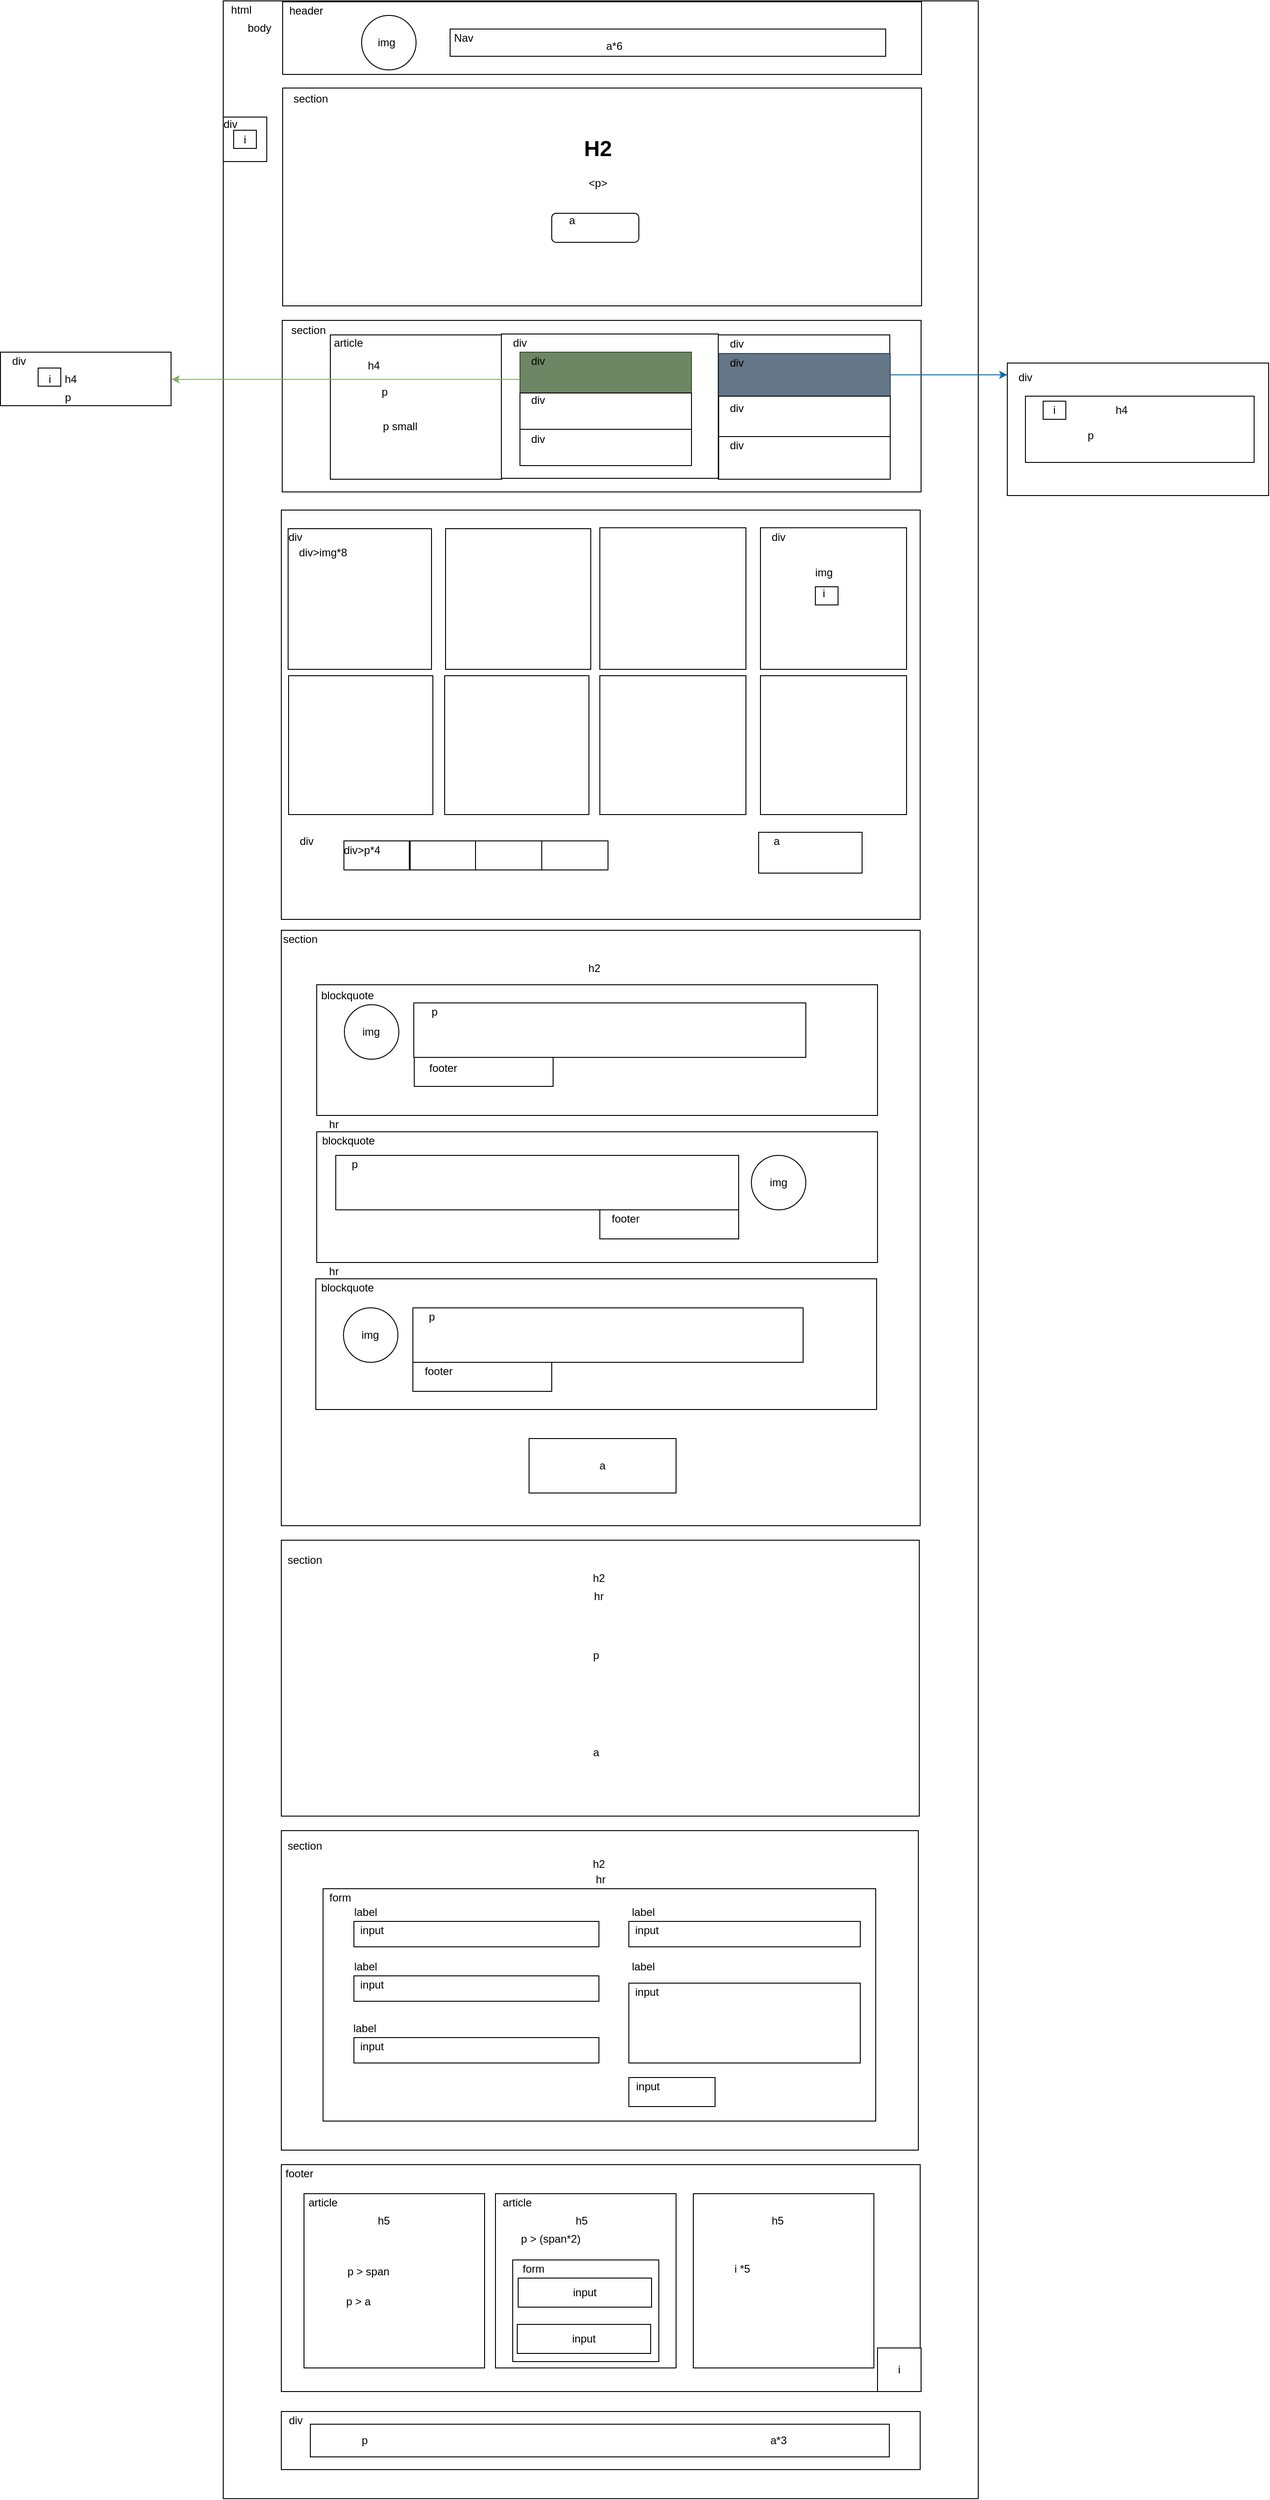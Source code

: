 <mxfile version="12.4.0" type="device" pages="1"><diagram id="jw4157N4gSQxqg-bA2Rz" name="Page-1"><mxGraphModel dx="1421" dy="632" grid="1" gridSize="16" guides="1" tooltips="1" connect="1" arrows="1" fold="1" page="1" pageScale="1" pageWidth="827" pageHeight="1169" background="none" math="0" shadow="0"><root><mxCell id="0"/><mxCell id="1" parent="0"/><mxCell id="0xpjQowOnuDC-dilG_Ei-204" value="" style="rounded=0;whiteSpace=wrap;html=1;shadow=0;glass=0;comic=0;" vertex="1" parent="1"><mxGeometry width="832" height="2752" as="geometry"/></mxCell><mxCell id="0xpjQowOnuDC-dilG_Ei-2" value="" style="rounded=0;whiteSpace=wrap;html=1;" vertex="1" parent="1"><mxGeometry x="65.5" y="1" width="704" height="80" as="geometry"/></mxCell><mxCell id="0xpjQowOnuDC-dilG_Ei-3" value="" style="rounded=0;whiteSpace=wrap;html=1;glass=0;shadow=0;comic=0;" vertex="1" parent="1"><mxGeometry x="65.5" y="96" width="704" height="240" as="geometry"/></mxCell><mxCell id="0xpjQowOnuDC-dilG_Ei-5" value="section" style="text;html=1;align=center;verticalAlign=middle;resizable=0;points=[];;autosize=1;" vertex="1" parent="1"><mxGeometry x="64" y="100" width="64" height="16" as="geometry"/></mxCell><mxCell id="0xpjQowOnuDC-dilG_Ei-6" value="" style="ellipse;whiteSpace=wrap;html=1;aspect=fixed;" vertex="1" parent="1"><mxGeometry x="152.5" y="16" width="60" height="60" as="geometry"/></mxCell><mxCell id="0xpjQowOnuDC-dilG_Ei-7" value="" style="rounded=0;whiteSpace=wrap;html=1;" vertex="1" parent="1"><mxGeometry x="250" y="31" width="480" height="30" as="geometry"/></mxCell><mxCell id="0xpjQowOnuDC-dilG_Ei-8" value="img" style="text;html=1;strokeColor=none;fillColor=none;align=center;verticalAlign=middle;whiteSpace=wrap;rounded=0;" vertex="1" parent="1"><mxGeometry x="160" y="36" width="40" height="20" as="geometry"/></mxCell><mxCell id="0xpjQowOnuDC-dilG_Ei-9" value="Nav" style="text;html=1;strokeColor=none;fillColor=none;align=center;verticalAlign=middle;whiteSpace=wrap;rounded=0;" vertex="1" parent="1"><mxGeometry x="250" y="31" width="30" height="20" as="geometry"/></mxCell><mxCell id="0xpjQowOnuDC-dilG_Ei-10" value="a*6" style="text;html=1;strokeColor=none;fillColor=none;align=center;verticalAlign=middle;whiteSpace=wrap;rounded=0;" vertex="1" parent="1"><mxGeometry x="413" y="36" width="36" height="28" as="geometry"/></mxCell><mxCell id="0xpjQowOnuDC-dilG_Ei-13" value="html" style="text;html=1;strokeColor=none;fillColor=none;align=center;verticalAlign=middle;whiteSpace=wrap;rounded=0;shadow=0;glass=0;comic=0;" vertex="1" parent="1"><mxGeometry width="40" height="20" as="geometry"/></mxCell><mxCell id="0xpjQowOnuDC-dilG_Ei-14" value="body" style="text;html=1;strokeColor=none;fillColor=none;align=center;verticalAlign=middle;whiteSpace=wrap;rounded=0;shadow=0;glass=0;comic=0;" vertex="1" parent="1"><mxGeometry x="20" y="20" width="40" height="20" as="geometry"/></mxCell><mxCell id="0xpjQowOnuDC-dilG_Ei-15" value="header" style="text;html=1;align=center;verticalAlign=middle;resizable=0;points=[];;autosize=1;" vertex="1" parent="1"><mxGeometry x="65.5" y="1" width="50" height="20" as="geometry"/></mxCell><mxCell id="0xpjQowOnuDC-dilG_Ei-17" value="&lt;h1 align=&quot;center&quot;&gt;H2&lt;/h1&gt;&lt;p align=&quot;center&quot;&gt;&amp;lt;p&amp;gt;&lt;/p&gt;" style="text;html=1;strokeColor=none;fillColor=none;spacing=5;spacingTop=-20;whiteSpace=wrap;overflow=hidden;rounded=0;shadow=0;glass=0;comic=0;align=center;" vertex="1" parent="1"><mxGeometry x="263" y="143" width="300" height="120" as="geometry"/></mxCell><mxCell id="0xpjQowOnuDC-dilG_Ei-20" value="" style="rounded=1;whiteSpace=wrap;html=1;shadow=0;glass=0;comic=0;" vertex="1" parent="1"><mxGeometry x="362" y="234" width="96" height="32" as="geometry"/></mxCell><mxCell id="0xpjQowOnuDC-dilG_Ei-21" value="a" style="text;html=1;strokeColor=none;fillColor=none;align=center;verticalAlign=middle;whiteSpace=wrap;rounded=0;shadow=0;glass=0;comic=0;" vertex="1" parent="1"><mxGeometry x="359" y="234" width="51" height="16" as="geometry"/></mxCell><mxCell id="0xpjQowOnuDC-dilG_Ei-22" value="" style="rounded=0;whiteSpace=wrap;html=1;shadow=0;glass=0;comic=0;" vertex="1" parent="1"><mxGeometry x="65" y="352" width="704" height="189" as="geometry"/></mxCell><mxCell id="0xpjQowOnuDC-dilG_Ei-23" value="" style="rounded=0;whiteSpace=wrap;html=1;shadow=0;glass=0;comic=0;" vertex="1" parent="1"><mxGeometry x="118" y="368" width="189" height="159" as="geometry"/></mxCell><mxCell id="0xpjQowOnuDC-dilG_Ei-24" value="" style="rounded=0;whiteSpace=wrap;html=1;shadow=0;glass=0;comic=0;" vertex="1" parent="1"><mxGeometry x="306.5" y="367" width="239" height="159" as="geometry"/></mxCell><mxCell id="0xpjQowOnuDC-dilG_Ei-25" value="" style="rounded=0;whiteSpace=wrap;html=1;shadow=0;glass=0;comic=0;" vertex="1" parent="1"><mxGeometry x="545.5" y="368" width="189" height="159" as="geometry"/></mxCell><mxCell id="0xpjQowOnuDC-dilG_Ei-183" style="edgeStyle=orthogonalEdgeStyle;rounded=0;orthogonalLoop=1;jettySize=auto;html=1;exitX=1;exitY=0.5;exitDx=0;exitDy=0;fillColor=#1ba1e2;strokeColor=#006EAF;" edge="1" parent="1" source="0xpjQowOnuDC-dilG_Ei-26"><mxGeometry relative="1" as="geometry"><mxPoint x="864" y="412" as="targetPoint"/></mxGeometry></mxCell><mxCell id="0xpjQowOnuDC-dilG_Ei-26" value="" style="rounded=0;whiteSpace=wrap;html=1;shadow=0;glass=0;comic=0;fillColor=#647687;strokeColor=#314354;fontColor=#ffffff;" vertex="1" parent="1"><mxGeometry x="546" y="388.5" width="189" height="47" as="geometry"/></mxCell><mxCell id="0xpjQowOnuDC-dilG_Ei-28" value="" style="rounded=0;whiteSpace=wrap;html=1;shadow=0;glass=0;comic=0;" vertex="1" parent="1"><mxGeometry x="546" y="435.5" width="189" height="47" as="geometry"/></mxCell><mxCell id="0xpjQowOnuDC-dilG_Ei-29" value="" style="rounded=0;whiteSpace=wrap;html=1;shadow=0;glass=0;comic=0;" vertex="1" parent="1"><mxGeometry x="546" y="480" width="189" height="47" as="geometry"/></mxCell><mxCell id="0xpjQowOnuDC-dilG_Ei-30" value="&lt;div&gt;section&lt;/div&gt;" style="text;html=1;strokeColor=none;fillColor=none;align=center;verticalAlign=middle;whiteSpace=wrap;rounded=0;shadow=0;glass=0;comic=0;" vertex="1" parent="1"><mxGeometry x="73.5" y="353" width="40" height="20" as="geometry"/></mxCell><mxCell id="0xpjQowOnuDC-dilG_Ei-31" value="&lt;div&gt;article&lt;br&gt;&lt;/div&gt;" style="text;html=1;strokeColor=none;fillColor=none;align=center;verticalAlign=middle;whiteSpace=wrap;rounded=0;shadow=0;glass=0;comic=0;" vertex="1" parent="1"><mxGeometry x="118" y="367" width="40" height="20" as="geometry"/></mxCell><mxCell id="0xpjQowOnuDC-dilG_Ei-32" value="div" style="text;html=1;strokeColor=none;fillColor=none;align=center;verticalAlign=middle;whiteSpace=wrap;rounded=0;shadow=0;glass=0;comic=0;" vertex="1" parent="1"><mxGeometry x="307" y="367" width="40" height="20" as="geometry"/></mxCell><mxCell id="0xpjQowOnuDC-dilG_Ei-33" value="div" style="text;html=1;strokeColor=none;fillColor=none;align=center;verticalAlign=middle;whiteSpace=wrap;rounded=0;shadow=0;glass=0;comic=0;" vertex="1" parent="1"><mxGeometry x="546" y="368" width="40" height="20" as="geometry"/></mxCell><mxCell id="0xpjQowOnuDC-dilG_Ei-35" value="div" style="text;html=1;strokeColor=none;fillColor=none;align=center;verticalAlign=middle;whiteSpace=wrap;rounded=0;shadow=0;glass=0;comic=0;" vertex="1" parent="1"><mxGeometry x="546" y="388.5" width="40" height="20" as="geometry"/></mxCell><mxCell id="0xpjQowOnuDC-dilG_Ei-36" value="div" style="text;html=1;strokeColor=none;fillColor=none;align=center;verticalAlign=middle;whiteSpace=wrap;rounded=0;shadow=0;glass=0;comic=0;" vertex="1" parent="1"><mxGeometry x="546" y="439" width="40" height="20" as="geometry"/></mxCell><mxCell id="0xpjQowOnuDC-dilG_Ei-37" value="div" style="text;html=1;strokeColor=none;fillColor=none;align=center;verticalAlign=middle;whiteSpace=wrap;rounded=0;shadow=0;glass=0;comic=0;" vertex="1" parent="1"><mxGeometry x="546" y="480" width="40" height="20" as="geometry"/></mxCell><mxCell id="0xpjQowOnuDC-dilG_Ei-39" value="" style="rounded=0;whiteSpace=wrap;html=1;shadow=0;glass=0;comic=0;" vertex="1" parent="1"><mxGeometry x="64" y="561" width="704" height="451" as="geometry"/></mxCell><mxCell id="0xpjQowOnuDC-dilG_Ei-43" value="" style="rounded=0;whiteSpace=wrap;html=1;shadow=0;glass=0;comic=0;fillColor=none;gradientColor=none;" vertex="1" parent="1"><mxGeometry x="71.5" y="581.5" width="158" height="155" as="geometry"/></mxCell><mxCell id="0xpjQowOnuDC-dilG_Ei-44" value="" style="rounded=0;whiteSpace=wrap;html=1;shadow=0;glass=0;comic=0;fillColor=none;gradientColor=none;" vertex="1" parent="1"><mxGeometry x="245" y="581.5" width="160" height="155" as="geometry"/></mxCell><mxCell id="0xpjQowOnuDC-dilG_Ei-45" value="" style="rounded=0;whiteSpace=wrap;html=1;shadow=0;glass=0;comic=0;fillColor=none;gradientColor=none;" vertex="1" parent="1"><mxGeometry x="415" y="580.5" width="161" height="156" as="geometry"/></mxCell><mxCell id="0xpjQowOnuDC-dilG_Ei-47" value="" style="rounded=0;whiteSpace=wrap;html=1;shadow=0;glass=0;comic=0;fillColor=none;gradientColor=none;" vertex="1" parent="1"><mxGeometry x="592" y="580.5" width="161" height="156" as="geometry"/></mxCell><mxCell id="0xpjQowOnuDC-dilG_Ei-48" value="" style="rounded=0;whiteSpace=wrap;html=1;shadow=0;glass=0;comic=0;fillColor=none;gradientColor=none;" vertex="1" parent="1"><mxGeometry x="72" y="743.5" width="159" height="153" as="geometry"/></mxCell><mxCell id="0xpjQowOnuDC-dilG_Ei-50" value="" style="rounded=0;whiteSpace=wrap;html=1;shadow=0;glass=0;comic=0;fillColor=none;gradientColor=none;" vertex="1" parent="1"><mxGeometry x="244" y="743.5" width="159" height="153" as="geometry"/></mxCell><mxCell id="0xpjQowOnuDC-dilG_Ei-51" value="" style="rounded=0;whiteSpace=wrap;html=1;shadow=0;glass=0;comic=0;fillColor=none;gradientColor=none;" vertex="1" parent="1"><mxGeometry x="415" y="743.5" width="161" height="153" as="geometry"/></mxCell><mxCell id="0xpjQowOnuDC-dilG_Ei-52" value="" style="rounded=0;whiteSpace=wrap;html=1;shadow=0;glass=0;comic=0;fillColor=none;gradientColor=none;" vertex="1" parent="1"><mxGeometry x="592" y="743.5" width="161" height="153" as="geometry"/></mxCell><mxCell id="0xpjQowOnuDC-dilG_Ei-53" value="&lt;div&gt;div&lt;/div&gt;" style="text;html=1;strokeColor=none;fillColor=none;align=center;verticalAlign=middle;whiteSpace=wrap;rounded=0;shadow=0;glass=0;comic=0;" vertex="1" parent="1"><mxGeometry x="64" y="581.5" width="31" height="18" as="geometry"/></mxCell><mxCell id="0xpjQowOnuDC-dilG_Ei-54" value="&lt;div&gt;div&amp;gt;img*8&lt;/div&gt;" style="text;html=1;strokeColor=none;fillColor=none;align=center;verticalAlign=middle;whiteSpace=wrap;rounded=0;shadow=0;glass=0;comic=0;" vertex="1" parent="1"><mxGeometry x="91.5" y="599.5" width="36" height="16" as="geometry"/></mxCell><mxCell id="0xpjQowOnuDC-dilG_Ei-56" value="" style="rounded=0;whiteSpace=wrap;html=1;shadow=0;glass=0;comic=0;fillColor=none;gradientColor=none;" vertex="1" parent="1"><mxGeometry x="590" y="916" width="114" height="45" as="geometry"/></mxCell><mxCell id="0xpjQowOnuDC-dilG_Ei-57" value="a" style="text;html=1;strokeColor=none;fillColor=none;align=center;verticalAlign=middle;whiteSpace=wrap;rounded=0;shadow=0;glass=0;comic=0;" vertex="1" parent="1"><mxGeometry x="590" y="915.5" width="40" height="20" as="geometry"/></mxCell><mxCell id="0xpjQowOnuDC-dilG_Ei-58" value="" style="rounded=0;whiteSpace=wrap;html=1;shadow=0;glass=0;comic=0;fillColor=none;gradientColor=none;" vertex="1" parent="1"><mxGeometry x="133" y="925.5" width="73" height="32" as="geometry"/></mxCell><mxCell id="0xpjQowOnuDC-dilG_Ei-60" value="" style="rounded=0;whiteSpace=wrap;html=1;shadow=0;glass=0;comic=0;fillColor=none;gradientColor=none;" vertex="1" parent="1"><mxGeometry x="205" y="925.5" width="73" height="32" as="geometry"/></mxCell><mxCell id="0xpjQowOnuDC-dilG_Ei-61" value="" style="rounded=0;whiteSpace=wrap;html=1;shadow=0;glass=0;comic=0;fillColor=none;gradientColor=none;" vertex="1" parent="1"><mxGeometry x="278" y="925.5" width="73" height="32" as="geometry"/></mxCell><mxCell id="0xpjQowOnuDC-dilG_Ei-62" value="" style="rounded=0;whiteSpace=wrap;html=1;shadow=0;glass=0;comic=0;fillColor=none;gradientColor=none;" vertex="1" parent="1"><mxGeometry x="351" y="925.5" width="73" height="32" as="geometry"/></mxCell><mxCell id="0xpjQowOnuDC-dilG_Ei-63" value="div&amp;gt;p*4" style="text;html=1;strokeColor=none;fillColor=none;align=center;verticalAlign=middle;whiteSpace=wrap;rounded=0;shadow=0;glass=0;comic=0;" vertex="1" parent="1"><mxGeometry x="133" y="925.5" width="40" height="20" as="geometry"/></mxCell><mxCell id="0xpjQowOnuDC-dilG_Ei-64" value="div" style="text;html=1;strokeColor=none;fillColor=none;align=center;verticalAlign=middle;whiteSpace=wrap;rounded=0;shadow=0;glass=0;comic=0;" vertex="1" parent="1"><mxGeometry x="72" y="915.5" width="40" height="20" as="geometry"/></mxCell><mxCell id="0xpjQowOnuDC-dilG_Ei-65" value="" style="rounded=0;whiteSpace=wrap;html=1;shadow=0;glass=0;comic=0;" vertex="1" parent="1"><mxGeometry x="64" y="1024" width="704" height="656" as="geometry"/></mxCell><mxCell id="0xpjQowOnuDC-dilG_Ei-66" value="section" style="text;html=1;strokeColor=none;fillColor=none;align=center;verticalAlign=middle;whiteSpace=wrap;rounded=0;shadow=0;glass=0;comic=0;" vertex="1" parent="1"><mxGeometry x="65" y="1024" width="40" height="20" as="geometry"/></mxCell><mxCell id="0xpjQowOnuDC-dilG_Ei-67" value="" style="rounded=0;whiteSpace=wrap;html=1;shadow=0;glass=0;comic=0;fillColor=none;gradientColor=none;" vertex="1" parent="1"><mxGeometry x="103" y="1084" width="618" height="144" as="geometry"/></mxCell><mxCell id="0xpjQowOnuDC-dilG_Ei-68" value="blockquote" style="text;html=1;strokeColor=none;fillColor=none;align=center;verticalAlign=middle;whiteSpace=wrap;rounded=0;shadow=0;glass=0;comic=0;" vertex="1" parent="1"><mxGeometry x="116.5" y="1086" width="40" height="20" as="geometry"/></mxCell><mxCell id="0xpjQowOnuDC-dilG_Ei-69" value="" style="rounded=0;whiteSpace=wrap;html=1;shadow=0;glass=0;comic=0;fillColor=none;gradientColor=none;" vertex="1" parent="1"><mxGeometry x="210" y="1104" width="432" height="60" as="geometry"/></mxCell><mxCell id="0xpjQowOnuDC-dilG_Ei-70" value="p" style="text;html=1;strokeColor=none;fillColor=none;align=center;verticalAlign=middle;whiteSpace=wrap;rounded=0;shadow=0;glass=0;comic=0;" vertex="1" parent="1"><mxGeometry x="212.5" y="1104" width="40" height="20" as="geometry"/></mxCell><mxCell id="0xpjQowOnuDC-dilG_Ei-71" value="footer" style="text;html=1;strokeColor=none;fillColor=none;align=center;verticalAlign=middle;whiteSpace=wrap;rounded=0;shadow=0;glass=0;comic=0;" vertex="1" parent="1"><mxGeometry x="213.5" y="1166" width="57" height="20" as="geometry"/></mxCell><mxCell id="0xpjQowOnuDC-dilG_Ei-72" value="" style="rounded=0;whiteSpace=wrap;html=1;shadow=0;glass=0;comic=0;fillColor=none;gradientColor=none;" vertex="1" parent="1"><mxGeometry x="210.5" y="1164" width="153" height="32" as="geometry"/></mxCell><mxCell id="0xpjQowOnuDC-dilG_Ei-73" value="" style="rounded=0;whiteSpace=wrap;html=1;shadow=0;glass=0;comic=0;fillColor=none;gradientColor=none;" vertex="1" parent="1"><mxGeometry x="103" y="1246" width="618" height="144" as="geometry"/></mxCell><mxCell id="0xpjQowOnuDC-dilG_Ei-74" value="" style="rounded=0;whiteSpace=wrap;html=1;shadow=0;glass=0;comic=0;fillColor=none;gradientColor=none;" vertex="1" parent="1"><mxGeometry x="102" y="1408" width="618" height="144" as="geometry"/></mxCell><mxCell id="0xpjQowOnuDC-dilG_Ei-75" value="" style="rounded=0;whiteSpace=wrap;html=1;shadow=0;glass=0;comic=0;fillColor=none;gradientColor=none;" vertex="1" parent="1"><mxGeometry x="124" y="1272" width="444" height="60" as="geometry"/></mxCell><mxCell id="0xpjQowOnuDC-dilG_Ei-76" value="" style="rounded=0;whiteSpace=wrap;html=1;shadow=0;glass=0;comic=0;fillColor=none;gradientColor=none;" vertex="1" parent="1"><mxGeometry x="209" y="1440" width="430" height="60" as="geometry"/></mxCell><mxCell id="0xpjQowOnuDC-dilG_Ei-77" value="" style="rounded=0;whiteSpace=wrap;html=1;shadow=0;glass=0;comic=0;fillColor=none;gradientColor=none;" vertex="1" parent="1"><mxGeometry x="209" y="1500" width="153" height="32" as="geometry"/></mxCell><mxCell id="0xpjQowOnuDC-dilG_Ei-78" value="" style="rounded=0;whiteSpace=wrap;html=1;shadow=0;glass=0;comic=0;fillColor=none;gradientColor=none;" vertex="1" parent="1"><mxGeometry x="415" y="1332" width="153" height="32" as="geometry"/></mxCell><mxCell id="0xpjQowOnuDC-dilG_Ei-79" value="blockquote" style="text;html=1;strokeColor=none;fillColor=none;align=center;verticalAlign=middle;whiteSpace=wrap;rounded=0;shadow=0;glass=0;comic=0;" vertex="1" parent="1"><mxGeometry x="117.5" y="1246" width="40" height="20" as="geometry"/></mxCell><mxCell id="0xpjQowOnuDC-dilG_Ei-80" value="blockquote" style="text;html=1;strokeColor=none;fillColor=none;align=center;verticalAlign=middle;whiteSpace=wrap;rounded=0;shadow=0;glass=0;comic=0;" vertex="1" parent="1"><mxGeometry x="116.5" y="1408" width="40" height="20" as="geometry"/></mxCell><mxCell id="0xpjQowOnuDC-dilG_Ei-81" value="p" style="text;html=1;strokeColor=none;fillColor=none;align=center;verticalAlign=middle;whiteSpace=wrap;rounded=0;shadow=0;glass=0;comic=0;" vertex="1" parent="1"><mxGeometry x="124.5" y="1272" width="40" height="20" as="geometry"/></mxCell><mxCell id="0xpjQowOnuDC-dilG_Ei-82" value="footer" style="text;html=1;strokeColor=none;fillColor=none;align=center;verticalAlign=middle;whiteSpace=wrap;rounded=0;shadow=0;glass=0;comic=0;" vertex="1" parent="1"><mxGeometry x="415" y="1332" width="57" height="20" as="geometry"/></mxCell><mxCell id="0xpjQowOnuDC-dilG_Ei-83" value="footer" style="text;html=1;strokeColor=none;fillColor=none;align=center;verticalAlign=middle;whiteSpace=wrap;rounded=0;shadow=0;glass=0;comic=0;" vertex="1" parent="1"><mxGeometry x="209" y="1500" width="57" height="20" as="geometry"/></mxCell><mxCell id="0xpjQowOnuDC-dilG_Ei-84" value="p" style="text;html=1;strokeColor=none;fillColor=none;align=center;verticalAlign=middle;whiteSpace=wrap;rounded=0;shadow=0;glass=0;comic=0;" vertex="1" parent="1"><mxGeometry x="209.5" y="1440" width="40" height="20" as="geometry"/></mxCell><mxCell id="0xpjQowOnuDC-dilG_Ei-85" value="" style="ellipse;whiteSpace=wrap;html=1;aspect=fixed;rounded=0;shadow=0;glass=0;comic=0;fillColor=none;gradientColor=none;" vertex="1" parent="1"><mxGeometry x="582" y="1272" width="60" height="60" as="geometry"/></mxCell><mxCell id="0xpjQowOnuDC-dilG_Ei-90" value="" style="ellipse;whiteSpace=wrap;html=1;aspect=fixed;rounded=0;shadow=0;glass=0;comic=0;fillColor=none;gradientColor=none;" vertex="1" parent="1"><mxGeometry x="133.5" y="1106" width="60" height="60" as="geometry"/></mxCell><mxCell id="0xpjQowOnuDC-dilG_Ei-91" value="" style="ellipse;whiteSpace=wrap;html=1;aspect=fixed;rounded=0;shadow=0;glass=0;comic=0;fillColor=none;gradientColor=none;" vertex="1" parent="1"><mxGeometry x="132.5" y="1440" width="60" height="60" as="geometry"/></mxCell><mxCell id="0xpjQowOnuDC-dilG_Ei-92" value="img" style="text;html=1;strokeColor=none;fillColor=none;align=center;verticalAlign=middle;whiteSpace=wrap;rounded=0;shadow=0;glass=0;comic=0;" vertex="1" parent="1"><mxGeometry x="143" y="1126" width="40" height="20" as="geometry"/></mxCell><mxCell id="0xpjQowOnuDC-dilG_Ei-93" value="img" style="text;html=1;strokeColor=none;fillColor=none;align=center;verticalAlign=middle;whiteSpace=wrap;rounded=0;shadow=0;glass=0;comic=0;" vertex="1" parent="1"><mxGeometry x="592" y="1292" width="40" height="20" as="geometry"/></mxCell><mxCell id="0xpjQowOnuDC-dilG_Ei-94" value="img" style="text;html=1;strokeColor=none;fillColor=none;align=center;verticalAlign=middle;whiteSpace=wrap;rounded=0;shadow=0;glass=0;comic=0;" vertex="1" parent="1"><mxGeometry x="142" y="1460" width="40" height="20" as="geometry"/></mxCell><mxCell id="0xpjQowOnuDC-dilG_Ei-96" value="a" style="rounded=0;whiteSpace=wrap;html=1;shadow=0;glass=0;comic=0;fillColor=none;gradientColor=none;" vertex="1" parent="1"><mxGeometry x="337" y="1584" width="162" height="60" as="geometry"/></mxCell><mxCell id="0xpjQowOnuDC-dilG_Ei-97" value="" style="rounded=0;whiteSpace=wrap;html=1;shadow=0;glass=0;comic=0;" vertex="1" parent="1"><mxGeometry x="64" y="1696" width="703" height="304" as="geometry"/></mxCell><mxCell id="0xpjQowOnuDC-dilG_Ei-98" value="" style="rounded=0;whiteSpace=wrap;html=1;shadow=0;glass=0;comic=0;" vertex="1" parent="1"><mxGeometry x="-245.5" y="387" width="188" height="59" as="geometry"/></mxCell><mxCell id="0xpjQowOnuDC-dilG_Ei-99" value="div" style="text;html=1;strokeColor=none;fillColor=none;align=center;verticalAlign=middle;whiteSpace=wrap;rounded=0;shadow=0;glass=0;comic=0;" vertex="1" parent="1"><mxGeometry x="-245.5" y="387" width="40" height="20" as="geometry"/></mxCell><mxCell id="0xpjQowOnuDC-dilG_Ei-100" value="i" style="text;html=1;strokeColor=none;fillColor=none;align=center;verticalAlign=middle;whiteSpace=wrap;rounded=0;shadow=0;glass=0;comic=0;" vertex="1" parent="1"><mxGeometry x="-211.5" y="406.5" width="40" height="20" as="geometry"/></mxCell><mxCell id="0xpjQowOnuDC-dilG_Ei-101" value="h4" style="text;html=1;strokeColor=none;fillColor=none;align=center;verticalAlign=middle;whiteSpace=wrap;rounded=0;shadow=0;glass=0;comic=0;" vertex="1" parent="1"><mxGeometry x="-188" y="407" width="40" height="20" as="geometry"/></mxCell><mxCell id="0xpjQowOnuDC-dilG_Ei-102" value="p" style="text;html=1;strokeColor=none;fillColor=none;align=center;verticalAlign=middle;whiteSpace=wrap;rounded=0;shadow=0;glass=0;comic=0;" vertex="1" parent="1"><mxGeometry x="-191.5" y="427" width="40" height="20" as="geometry"/></mxCell><mxCell id="0xpjQowOnuDC-dilG_Ei-103" value="h4" style="text;html=1;strokeColor=none;fillColor=none;align=center;verticalAlign=middle;whiteSpace=wrap;rounded=0;shadow=0;glass=0;comic=0;" vertex="1" parent="1"><mxGeometry x="146" y="392" width="40" height="20" as="geometry"/></mxCell><mxCell id="0xpjQowOnuDC-dilG_Ei-104" value="p" style="text;html=1;strokeColor=none;fillColor=none;align=center;verticalAlign=middle;whiteSpace=wrap;rounded=0;shadow=0;glass=0;comic=0;" vertex="1" parent="1"><mxGeometry x="158" y="421" width="40" height="20" as="geometry"/></mxCell><mxCell id="0xpjQowOnuDC-dilG_Ei-105" value="p small" style="text;html=1;strokeColor=none;fillColor=none;align=center;verticalAlign=middle;whiteSpace=wrap;rounded=0;shadow=0;glass=0;comic=0;" vertex="1" parent="1"><mxGeometry x="167.5" y="459" width="54" height="20" as="geometry"/></mxCell><mxCell id="0xpjQowOnuDC-dilG_Ei-106" value="div" style="text;html=1;strokeColor=none;fillColor=none;align=center;verticalAlign=middle;whiteSpace=wrap;rounded=0;shadow=0;glass=0;comic=0;" vertex="1" parent="1"><mxGeometry x="592" y="580.5" width="40" height="20" as="geometry"/></mxCell><mxCell id="0xpjQowOnuDC-dilG_Ei-107" value="img" style="text;html=1;strokeColor=none;fillColor=none;align=center;verticalAlign=middle;whiteSpace=wrap;rounded=0;shadow=0;glass=0;comic=0;" vertex="1" parent="1"><mxGeometry x="642" y="619.5" width="40" height="20" as="geometry"/></mxCell><mxCell id="0xpjQowOnuDC-dilG_Ei-108" value="i" style="text;html=1;strokeColor=none;fillColor=none;align=center;verticalAlign=middle;whiteSpace=wrap;rounded=0;shadow=0;glass=0;comic=0;" vertex="1" parent="1"><mxGeometry x="642" y="640" width="40" height="26" as="geometry"/></mxCell><mxCell id="0xpjQowOnuDC-dilG_Ei-109" value="section" style="text;html=1;strokeColor=none;fillColor=none;align=center;verticalAlign=middle;whiteSpace=wrap;rounded=0;shadow=0;glass=0;comic=0;" vertex="1" parent="1"><mxGeometry x="70" y="1708" width="40" height="20" as="geometry"/></mxCell><mxCell id="0xpjQowOnuDC-dilG_Ei-110" value="h2" style="text;html=1;strokeColor=none;fillColor=none;align=center;verticalAlign=middle;whiteSpace=wrap;rounded=0;shadow=0;glass=0;comic=0;" vertex="1" parent="1"><mxGeometry x="394" y="1728" width="40" height="20" as="geometry"/></mxCell><mxCell id="0xpjQowOnuDC-dilG_Ei-111" value="h2" style="text;html=1;strokeColor=none;fillColor=none;align=center;verticalAlign=middle;whiteSpace=wrap;rounded=0;shadow=0;glass=0;comic=0;" vertex="1" parent="1"><mxGeometry x="388.5" y="1056" width="40" height="20" as="geometry"/></mxCell><mxCell id="0xpjQowOnuDC-dilG_Ei-112" value="hr" style="text;html=1;strokeColor=none;fillColor=none;align=center;verticalAlign=middle;whiteSpace=wrap;rounded=0;shadow=0;glass=0;comic=0;" vertex="1" parent="1"><mxGeometry x="102" y="1390" width="40" height="20" as="geometry"/></mxCell><mxCell id="0xpjQowOnuDC-dilG_Ei-114" value="hr" style="text;html=1;strokeColor=none;fillColor=none;align=center;verticalAlign=middle;whiteSpace=wrap;rounded=0;shadow=0;glass=0;comic=0;" vertex="1" parent="1"><mxGeometry x="102" y="1228" width="40" height="20" as="geometry"/></mxCell><mxCell id="0xpjQowOnuDC-dilG_Ei-115" value="hr" style="text;html=1;strokeColor=none;fillColor=none;align=center;verticalAlign=middle;whiteSpace=wrap;rounded=0;shadow=0;glass=0;comic=0;" vertex="1" parent="1"><mxGeometry x="394" y="1748" width="40" height="20" as="geometry"/></mxCell><mxCell id="0xpjQowOnuDC-dilG_Ei-116" value="p" style="text;html=1;strokeColor=none;fillColor=none;align=center;verticalAlign=middle;whiteSpace=wrap;rounded=0;shadow=0;glass=0;comic=0;" vertex="1" parent="1"><mxGeometry x="391" y="1813" width="40" height="20" as="geometry"/></mxCell><mxCell id="0xpjQowOnuDC-dilG_Ei-117" value="a" style="text;html=1;strokeColor=none;fillColor=none;align=center;verticalAlign=middle;whiteSpace=wrap;rounded=0;shadow=0;glass=0;comic=0;" vertex="1" parent="1"><mxGeometry x="391" y="1920" width="40" height="20" as="geometry"/></mxCell><mxCell id="0xpjQowOnuDC-dilG_Ei-118" value="" style="rounded=0;whiteSpace=wrap;html=1;shadow=0;glass=0;comic=0;" vertex="1" parent="1"><mxGeometry x="64" y="2016" width="702" height="352" as="geometry"/></mxCell><mxCell id="0xpjQowOnuDC-dilG_Ei-119" value="h2" style="text;html=1;strokeColor=none;fillColor=none;align=center;verticalAlign=middle;whiteSpace=wrap;rounded=0;shadow=0;glass=0;comic=0;" vertex="1" parent="1"><mxGeometry x="394" y="2043" width="40" height="20" as="geometry"/></mxCell><mxCell id="0xpjQowOnuDC-dilG_Ei-120" value="" style="rounded=0;whiteSpace=wrap;html=1;shadow=0;glass=0;comic=0;fillColor=none;gradientColor=none;" vertex="1" parent="1"><mxGeometry x="110" y="2080" width="609" height="256" as="geometry"/></mxCell><mxCell id="0xpjQowOnuDC-dilG_Ei-121" value="hr" style="text;html=1;strokeColor=none;fillColor=none;align=center;verticalAlign=middle;whiteSpace=wrap;rounded=0;shadow=0;glass=0;comic=0;" vertex="1" parent="1"><mxGeometry x="396" y="2060" width="40" height="20" as="geometry"/></mxCell><mxCell id="0xpjQowOnuDC-dilG_Ei-122" value="label" style="text;html=1;strokeColor=none;fillColor=none;align=center;verticalAlign=middle;whiteSpace=wrap;rounded=0;shadow=0;glass=0;comic=0;" vertex="1" parent="1"><mxGeometry x="136.5" y="2096" width="40" height="20" as="geometry"/></mxCell><mxCell id="0xpjQowOnuDC-dilG_Ei-123" value="label" style="text;html=1;strokeColor=none;fillColor=none;align=center;verticalAlign=middle;whiteSpace=wrap;rounded=0;shadow=0;glass=0;comic=0;" vertex="1" parent="1"><mxGeometry x="136.5" y="2156" width="40" height="20" as="geometry"/></mxCell><mxCell id="0xpjQowOnuDC-dilG_Ei-124" value="label" style="text;html=1;strokeColor=none;fillColor=none;align=center;verticalAlign=middle;whiteSpace=wrap;rounded=0;shadow=0;glass=0;comic=0;" vertex="1" parent="1"><mxGeometry x="135.5" y="2224" width="40" height="20" as="geometry"/></mxCell><mxCell id="0xpjQowOnuDC-dilG_Ei-125" value="label" style="text;html=1;strokeColor=none;fillColor=none;align=center;verticalAlign=middle;whiteSpace=wrap;rounded=0;shadow=0;glass=0;comic=0;" vertex="1" parent="1"><mxGeometry x="442.5" y="2096" width="40" height="20" as="geometry"/></mxCell><mxCell id="0xpjQowOnuDC-dilG_Ei-126" value="label" style="text;html=1;strokeColor=none;fillColor=none;align=center;verticalAlign=middle;whiteSpace=wrap;rounded=0;shadow=0;glass=0;comic=0;" vertex="1" parent="1"><mxGeometry x="442.5" y="2156" width="40" height="20" as="geometry"/></mxCell><mxCell id="0xpjQowOnuDC-dilG_Ei-127" value="" style="rounded=0;whiteSpace=wrap;html=1;shadow=0;glass=0;comic=0;fillColor=none;gradientColor=none;" vertex="1" parent="1"><mxGeometry x="144" y="2116" width="270" height="28" as="geometry"/></mxCell><mxCell id="0xpjQowOnuDC-dilG_Ei-128" value="" style="rounded=0;whiteSpace=wrap;html=1;shadow=0;glass=0;comic=0;fillColor=none;gradientColor=none;" vertex="1" parent="1"><mxGeometry x="144" y="2176" width="270" height="28" as="geometry"/></mxCell><mxCell id="0xpjQowOnuDC-dilG_Ei-129" value="" style="rounded=0;whiteSpace=wrap;html=1;shadow=0;glass=0;comic=0;fillColor=none;gradientColor=none;" vertex="1" parent="1"><mxGeometry x="144" y="2244" width="270" height="28" as="geometry"/></mxCell><mxCell id="0xpjQowOnuDC-dilG_Ei-130" value="" style="rounded=0;whiteSpace=wrap;html=1;shadow=0;glass=0;comic=0;fillColor=none;gradientColor=none;" vertex="1" parent="1"><mxGeometry x="447" y="2116" width="255" height="28" as="geometry"/></mxCell><mxCell id="0xpjQowOnuDC-dilG_Ei-131" value="" style="rounded=0;whiteSpace=wrap;html=1;shadow=0;glass=0;comic=0;fillColor=none;gradientColor=none;" vertex="1" parent="1"><mxGeometry x="447" y="2184" width="255" height="88" as="geometry"/></mxCell><mxCell id="0xpjQowOnuDC-dilG_Ei-132" value="input" style="text;html=1;strokeColor=none;fillColor=none;align=center;verticalAlign=middle;whiteSpace=wrap;rounded=0;shadow=0;glass=0;comic=0;" vertex="1" parent="1"><mxGeometry x="143.5" y="2116" width="40" height="20" as="geometry"/></mxCell><mxCell id="0xpjQowOnuDC-dilG_Ei-136" value="input" style="text;html=1;strokeColor=none;fillColor=none;align=center;verticalAlign=middle;whiteSpace=wrap;rounded=0;shadow=0;glass=0;comic=0;" vertex="1" parent="1"><mxGeometry x="143.5" y="2176" width="40" height="20" as="geometry"/></mxCell><mxCell id="0xpjQowOnuDC-dilG_Ei-137" value="input" style="text;html=1;strokeColor=none;fillColor=none;align=center;verticalAlign=middle;whiteSpace=wrap;rounded=0;shadow=0;glass=0;comic=0;" vertex="1" parent="1"><mxGeometry x="143.5" y="2244" width="40" height="20" as="geometry"/></mxCell><mxCell id="0xpjQowOnuDC-dilG_Ei-138" value="input" style="text;html=1;strokeColor=none;fillColor=none;align=center;verticalAlign=middle;whiteSpace=wrap;rounded=0;shadow=0;glass=0;comic=0;" vertex="1" parent="1"><mxGeometry x="447" y="2116" width="40" height="20" as="geometry"/></mxCell><mxCell id="0xpjQowOnuDC-dilG_Ei-139" value="input" style="text;html=1;strokeColor=none;fillColor=none;align=center;verticalAlign=middle;whiteSpace=wrap;rounded=0;shadow=0;glass=0;comic=0;" vertex="1" parent="1"><mxGeometry x="447" y="2184" width="40" height="20" as="geometry"/></mxCell><mxCell id="0xpjQowOnuDC-dilG_Ei-140" value="" style="rounded=0;whiteSpace=wrap;html=1;shadow=0;glass=0;comic=0;fillColor=none;gradientColor=none;" vertex="1" parent="1"><mxGeometry x="447" y="2288" width="95" height="32" as="geometry"/></mxCell><mxCell id="0xpjQowOnuDC-dilG_Ei-141" value="input" style="text;html=1;strokeColor=none;fillColor=none;align=center;verticalAlign=middle;whiteSpace=wrap;rounded=0;shadow=0;glass=0;comic=0;" vertex="1" parent="1"><mxGeometry x="448" y="2288" width="40" height="20" as="geometry"/></mxCell><mxCell id="0xpjQowOnuDC-dilG_Ei-142" value="" style="rounded=0;whiteSpace=wrap;html=1;shadow=0;glass=0;comic=0;" vertex="1" parent="1"><mxGeometry x="64" y="2384" width="704" height="250" as="geometry"/></mxCell><mxCell id="0xpjQowOnuDC-dilG_Ei-143" value="section" style="text;html=1;strokeColor=none;fillColor=none;align=center;verticalAlign=middle;whiteSpace=wrap;rounded=0;shadow=0;glass=0;comic=0;" vertex="1" parent="1"><mxGeometry x="70" y="2023" width="40" height="20" as="geometry"/></mxCell><mxCell id="0xpjQowOnuDC-dilG_Ei-144" value="form" style="text;html=1;strokeColor=none;fillColor=none;align=center;verticalAlign=middle;whiteSpace=wrap;rounded=0;shadow=0;glass=0;comic=0;" vertex="1" parent="1"><mxGeometry x="109" y="2080" width="40" height="20" as="geometry"/></mxCell><mxCell id="0xpjQowOnuDC-dilG_Ei-146" value="footer" style="text;html=1;strokeColor=none;fillColor=none;align=center;verticalAlign=middle;whiteSpace=wrap;rounded=0;shadow=0;glass=0;comic=0;" vertex="1" parent="1"><mxGeometry x="64" y="2384" width="40" height="20" as="geometry"/></mxCell><mxCell id="0xpjQowOnuDC-dilG_Ei-147" value="" style="rounded=0;whiteSpace=wrap;html=1;shadow=0;glass=0;comic=0;fillColor=none;gradientColor=none;" vertex="1" parent="1"><mxGeometry x="89" y="2416" width="199" height="192" as="geometry"/></mxCell><mxCell id="0xpjQowOnuDC-dilG_Ei-149" value="" style="rounded=0;whiteSpace=wrap;html=1;shadow=0;glass=0;comic=0;fillColor=none;gradientColor=none;" vertex="1" parent="1"><mxGeometry x="518" y="2416" width="199" height="192" as="geometry"/></mxCell><mxCell id="0xpjQowOnuDC-dilG_Ei-151" value="article" style="text;html=1;strokeColor=none;fillColor=none;align=center;verticalAlign=middle;whiteSpace=wrap;rounded=0;shadow=0;glass=0;comic=0;" vertex="1" parent="1"><mxGeometry x="90" y="2416" width="40" height="20" as="geometry"/></mxCell><mxCell id="0xpjQowOnuDC-dilG_Ei-152" value="article" style="text;html=1;strokeColor=none;fillColor=none;align=center;verticalAlign=middle;whiteSpace=wrap;rounded=0;shadow=0;glass=0;comic=0;" vertex="1" parent="1"><mxGeometry x="304" y="2416" width="40" height="20" as="geometry"/></mxCell><mxCell id="0xpjQowOnuDC-dilG_Ei-154" value="h5" style="text;html=1;strokeColor=none;fillColor=none;align=center;verticalAlign=middle;whiteSpace=wrap;rounded=0;shadow=0;glass=0;comic=0;" vertex="1" parent="1"><mxGeometry x="156.5" y="2436" width="40" height="20" as="geometry"/></mxCell><mxCell id="0xpjQowOnuDC-dilG_Ei-156" value="h5" style="text;html=1;strokeColor=none;fillColor=none;align=center;verticalAlign=middle;whiteSpace=wrap;rounded=0;shadow=0;glass=0;comic=0;" vertex="1" parent="1"><mxGeometry x="374.5" y="2436" width="40" height="20" as="geometry"/></mxCell><mxCell id="0xpjQowOnuDC-dilG_Ei-157" value="h5" style="text;html=1;strokeColor=none;fillColor=none;align=center;verticalAlign=middle;whiteSpace=wrap;rounded=0;shadow=0;glass=0;comic=0;" vertex="1" parent="1"><mxGeometry x="591" y="2436" width="40" height="20" as="geometry"/></mxCell><mxCell id="0xpjQowOnuDC-dilG_Ei-158" value="p &amp;gt; span" style="text;html=1;strokeColor=none;fillColor=none;align=center;verticalAlign=middle;whiteSpace=wrap;rounded=0;shadow=0;glass=0;comic=0;" vertex="1" parent="1"><mxGeometry x="128" y="2492" width="64" height="20" as="geometry"/></mxCell><mxCell id="0xpjQowOnuDC-dilG_Ei-148" value="" style="rounded=0;whiteSpace=wrap;html=1;shadow=0;glass=0;comic=0;fillColor=none;gradientColor=none;" vertex="1" parent="1"><mxGeometry x="300" y="2416" width="199" height="192" as="geometry"/></mxCell><mxCell id="0xpjQowOnuDC-dilG_Ei-161" value="" style="rounded=0;whiteSpace=wrap;html=1;shadow=0;glass=0;comic=0;fillColor=none;gradientColor=none;" vertex="1" parent="1"><mxGeometry x="319" y="2489" width="161" height="112" as="geometry"/></mxCell><mxCell id="0xpjQowOnuDC-dilG_Ei-162" value="form" style="text;html=1;strokeColor=none;fillColor=none;align=center;verticalAlign=middle;whiteSpace=wrap;rounded=0;shadow=0;glass=0;comic=0;" vertex="1" parent="1"><mxGeometry x="322" y="2489" width="40" height="20" as="geometry"/></mxCell><mxCell id="0xpjQowOnuDC-dilG_Ei-160" value="input" style="rounded=0;whiteSpace=wrap;html=1;shadow=0;glass=0;comic=0;fillColor=none;gradientColor=none;" vertex="1" parent="1"><mxGeometry x="325" y="2509" width="147" height="32" as="geometry"/></mxCell><mxCell id="0xpjQowOnuDC-dilG_Ei-163" value="input" style="rounded=0;whiteSpace=wrap;html=1;shadow=0;glass=0;comic=0;fillColor=none;gradientColor=none;" vertex="1" parent="1"><mxGeometry x="324" y="2560" width="147" height="32" as="geometry"/></mxCell><mxCell id="0xpjQowOnuDC-dilG_Ei-164" value="p &amp;gt; (span*2)" style="text;html=1;strokeColor=none;fillColor=none;align=center;verticalAlign=middle;whiteSpace=wrap;rounded=0;shadow=0;glass=0;comic=0;" vertex="1" parent="1"><mxGeometry x="321" y="2456" width="80" height="20" as="geometry"/></mxCell><mxCell id="0xpjQowOnuDC-dilG_Ei-165" value="p &amp;gt; a" style="text;html=1;strokeColor=none;fillColor=none;align=center;verticalAlign=middle;whiteSpace=wrap;rounded=0;shadow=0;glass=0;comic=0;" vertex="1" parent="1"><mxGeometry x="117" y="2525" width="64" height="20" as="geometry"/></mxCell><mxCell id="0xpjQowOnuDC-dilG_Ei-166" value="i *5" style="text;html=1;strokeColor=none;fillColor=none;align=center;verticalAlign=middle;whiteSpace=wrap;rounded=0;shadow=0;glass=0;comic=0;" vertex="1" parent="1"><mxGeometry x="552" y="2489" width="40" height="20" as="geometry"/></mxCell><mxCell id="0xpjQowOnuDC-dilG_Ei-167" value="" style="rounded=0;whiteSpace=wrap;html=1;shadow=0;glass=0;comic=0;" vertex="1" parent="1"><mxGeometry x="64" y="2656" width="704" height="64" as="geometry"/></mxCell><mxCell id="0xpjQowOnuDC-dilG_Ei-168" value="p" style="text;html=1;strokeColor=none;fillColor=none;align=center;verticalAlign=middle;whiteSpace=wrap;rounded=0;shadow=0;glass=0;comic=0;" vertex="1" parent="1"><mxGeometry x="136" y="2678" width="40" height="20" as="geometry"/></mxCell><mxCell id="0xpjQowOnuDC-dilG_Ei-169" value="a*3" style="text;html=1;strokeColor=none;fillColor=none;align=center;verticalAlign=middle;whiteSpace=wrap;rounded=0;shadow=0;glass=0;comic=0;" vertex="1" parent="1"><mxGeometry x="592" y="2678" width="40" height="20" as="geometry"/></mxCell><mxCell id="0xpjQowOnuDC-dilG_Ei-170" value="" style="rounded=0;whiteSpace=wrap;html=1;shadow=0;glass=0;comic=0;fillColor=none;gradientColor=none;" vertex="1" parent="1"><mxGeometry x="96" y="2670" width="638" height="36" as="geometry"/></mxCell><mxCell id="0xpjQowOnuDC-dilG_Ei-171" value="i" style="rounded=0;whiteSpace=wrap;html=1;shadow=0;glass=0;comic=0;" vertex="1" parent="1"><mxGeometry x="721" y="2586" width="48" height="48" as="geometry"/></mxCell><mxCell id="0xpjQowOnuDC-dilG_Ei-172" value="i" style="rounded=0;whiteSpace=wrap;html=1;shadow=0;glass=0;comic=0;fillColor=none;gradientColor=none;" vertex="1" parent="1"><mxGeometry y="128" width="48" height="49" as="geometry"/></mxCell><mxCell id="0xpjQowOnuDC-dilG_Ei-173" value="div" style="text;html=1;strokeColor=none;fillColor=none;align=center;verticalAlign=middle;whiteSpace=wrap;rounded=0;shadow=0;glass=0;comic=0;" vertex="1" parent="1"><mxGeometry y="128" width="16" height="16" as="geometry"/></mxCell><mxCell id="0xpjQowOnuDC-dilG_Ei-176" value="" style="rounded=0;whiteSpace=wrap;html=1;shadow=0;glass=0;comic=0;" vertex="1" parent="1"><mxGeometry x="864" y="399" width="288" height="146" as="geometry"/></mxCell><mxCell id="0xpjQowOnuDC-dilG_Ei-177" value="div" style="text;html=1;strokeColor=none;fillColor=none;align=center;verticalAlign=middle;whiteSpace=wrap;rounded=0;shadow=0;glass=0;comic=0;" vertex="1" parent="1"><mxGeometry x="864" y="404.5" width="40" height="20" as="geometry"/></mxCell><mxCell id="0xpjQowOnuDC-dilG_Ei-178" value="" style="rounded=0;whiteSpace=wrap;html=1;shadow=0;glass=0;comic=0;fillColor=none;gradientColor=none;" vertex="1" parent="1"><mxGeometry x="884" y="435.5" width="252" height="73" as="geometry"/></mxCell><mxCell id="0xpjQowOnuDC-dilG_Ei-181" value="&lt;div&gt;i&lt;br&gt;&lt;/div&gt;" style="text;html=1;strokeColor=none;fillColor=none;align=center;verticalAlign=middle;whiteSpace=wrap;rounded=0;shadow=0;glass=0;comic=0;" vertex="1" parent="1"><mxGeometry x="896" y="441" width="40" height="20" as="geometry"/></mxCell><mxCell id="0xpjQowOnuDC-dilG_Ei-184" value="h4" style="text;html=1;strokeColor=none;fillColor=none;align=center;verticalAlign=middle;whiteSpace=wrap;rounded=0;shadow=0;glass=0;comic=0;" vertex="1" parent="1"><mxGeometry x="970" y="441" width="40" height="20" as="geometry"/></mxCell><mxCell id="0xpjQowOnuDC-dilG_Ei-185" value="p" style="text;html=1;strokeColor=none;fillColor=none;align=center;verticalAlign=middle;whiteSpace=wrap;rounded=0;shadow=0;glass=0;comic=0;" vertex="1" parent="1"><mxGeometry x="936" y="469" width="40" height="20" as="geometry"/></mxCell><mxCell id="0xpjQowOnuDC-dilG_Ei-191" value="" style="rounded=0;whiteSpace=wrap;html=1;shadow=0;glass=0;comic=0;fillColor=#6d8764;strokeColor=#3A5431;fontColor=#ffffff;" vertex="1" parent="1"><mxGeometry x="327" y="387" width="189" height="45" as="geometry"/></mxCell><mxCell id="0xpjQowOnuDC-dilG_Ei-193" value="" style="rounded=0;whiteSpace=wrap;html=1;shadow=0;glass=0;comic=0;" vertex="1" parent="1"><mxGeometry x="327" y="432" width="189" height="43" as="geometry"/></mxCell><mxCell id="0xpjQowOnuDC-dilG_Ei-194" value="" style="rounded=0;whiteSpace=wrap;html=1;shadow=0;glass=0;comic=0;" vertex="1" parent="1"><mxGeometry x="327" y="472" width="189" height="40" as="geometry"/></mxCell><mxCell id="0xpjQowOnuDC-dilG_Ei-198" style="edgeStyle=orthogonalEdgeStyle;rounded=0;orthogonalLoop=1;jettySize=auto;html=1;fillColor=#d5e8d4;strokeColor=#82b366;" edge="1" parent="1"><mxGeometry relative="1" as="geometry"><mxPoint x="327" y="417" as="sourcePoint"/><mxPoint x="-57" y="417" as="targetPoint"/><Array as="points"><mxPoint x="327" y="417"/><mxPoint x="-57" y="417"/></Array></mxGeometry></mxCell><mxCell id="0xpjQowOnuDC-dilG_Ei-195" value="div" style="text;html=1;strokeColor=none;fillColor=none;align=center;verticalAlign=middle;whiteSpace=wrap;rounded=0;shadow=0;glass=0;comic=0;" vertex="1" parent="1"><mxGeometry x="327" y="387" width="40" height="20" as="geometry"/></mxCell><mxCell id="0xpjQowOnuDC-dilG_Ei-196" value="div" style="text;html=1;strokeColor=none;fillColor=none;align=center;verticalAlign=middle;whiteSpace=wrap;rounded=0;shadow=0;glass=0;comic=0;" vertex="1" parent="1"><mxGeometry x="327" y="429.5" width="40" height="20" as="geometry"/></mxCell><mxCell id="0xpjQowOnuDC-dilG_Ei-197" value="div" style="text;html=1;strokeColor=none;fillColor=none;align=center;verticalAlign=middle;whiteSpace=wrap;rounded=0;shadow=0;glass=0;comic=0;" vertex="1" parent="1"><mxGeometry x="327" y="472.5" width="40" height="20" as="geometry"/></mxCell><mxCell id="0xpjQowOnuDC-dilG_Ei-199" value="" style="rounded=0;whiteSpace=wrap;html=1;shadow=0;glass=0;comic=0;fillColor=none;gradientColor=none;" vertex="1" parent="1"><mxGeometry x="-204" y="404.5" width="25" height="20" as="geometry"/></mxCell><mxCell id="0xpjQowOnuDC-dilG_Ei-200" value="" style="rounded=0;whiteSpace=wrap;html=1;shadow=0;glass=0;comic=0;fillColor=none;gradientColor=none;" vertex="1" parent="1"><mxGeometry x="903.5" y="441" width="25" height="20" as="geometry"/></mxCell><mxCell id="0xpjQowOnuDC-dilG_Ei-201" value="" style="rounded=0;whiteSpace=wrap;html=1;shadow=0;glass=0;comic=0;fillColor=none;gradientColor=none;" vertex="1" parent="1"><mxGeometry x="11.5" y="142.5" width="25" height="20" as="geometry"/></mxCell><mxCell id="0xpjQowOnuDC-dilG_Ei-202" value="" style="rounded=0;whiteSpace=wrap;html=1;shadow=0;glass=0;comic=0;fillColor=none;gradientColor=none;" vertex="1" parent="1"><mxGeometry x="652.5" y="645.5" width="25" height="20" as="geometry"/></mxCell><mxCell id="0xpjQowOnuDC-dilG_Ei-203" value="div" style="text;html=1;strokeColor=none;fillColor=none;align=center;verticalAlign=middle;whiteSpace=wrap;rounded=0;shadow=0;glass=0;comic=0;" vertex="1" parent="1"><mxGeometry x="59.5" y="2656" width="40" height="20" as="geometry"/></mxCell></root></mxGraphModel></diagram></mxfile>